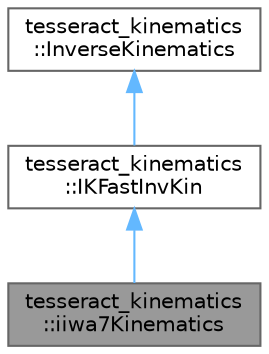 digraph "tesseract_kinematics::iiwa7Kinematics"
{
 // LATEX_PDF_SIZE
  bgcolor="transparent";
  edge [fontname=Helvetica,fontsize=10,labelfontname=Helvetica,labelfontsize=10];
  node [fontname=Helvetica,fontsize=10,shape=box,height=0.2,width=0.4];
  Node1 [label="tesseract_kinematics\l::iiwa7Kinematics",height=0.2,width=0.4,color="gray40", fillcolor="grey60", style="filled", fontcolor="black",tooltip=" "];
  Node2 -> Node1 [dir="back",color="steelblue1",style="solid"];
  Node2 [label="tesseract_kinematics\l::IKFastInvKin",height=0.2,width=0.4,color="gray40", fillcolor="white", style="filled",URL="$d5/df5/classtesseract__kinematics_1_1IKFastInvKin.html",tooltip="IKFast Inverse Kinematics Implmentation."];
  Node3 -> Node2 [dir="back",color="steelblue1",style="solid"];
  Node3 [label="tesseract_kinematics\l::InverseKinematics",height=0.2,width=0.4,color="gray40", fillcolor="white", style="filled",URL="$de/d1c/classtesseract__kinematics_1_1InverseKinematics.html",tooltip="Inverse kinematics functions."];
}
